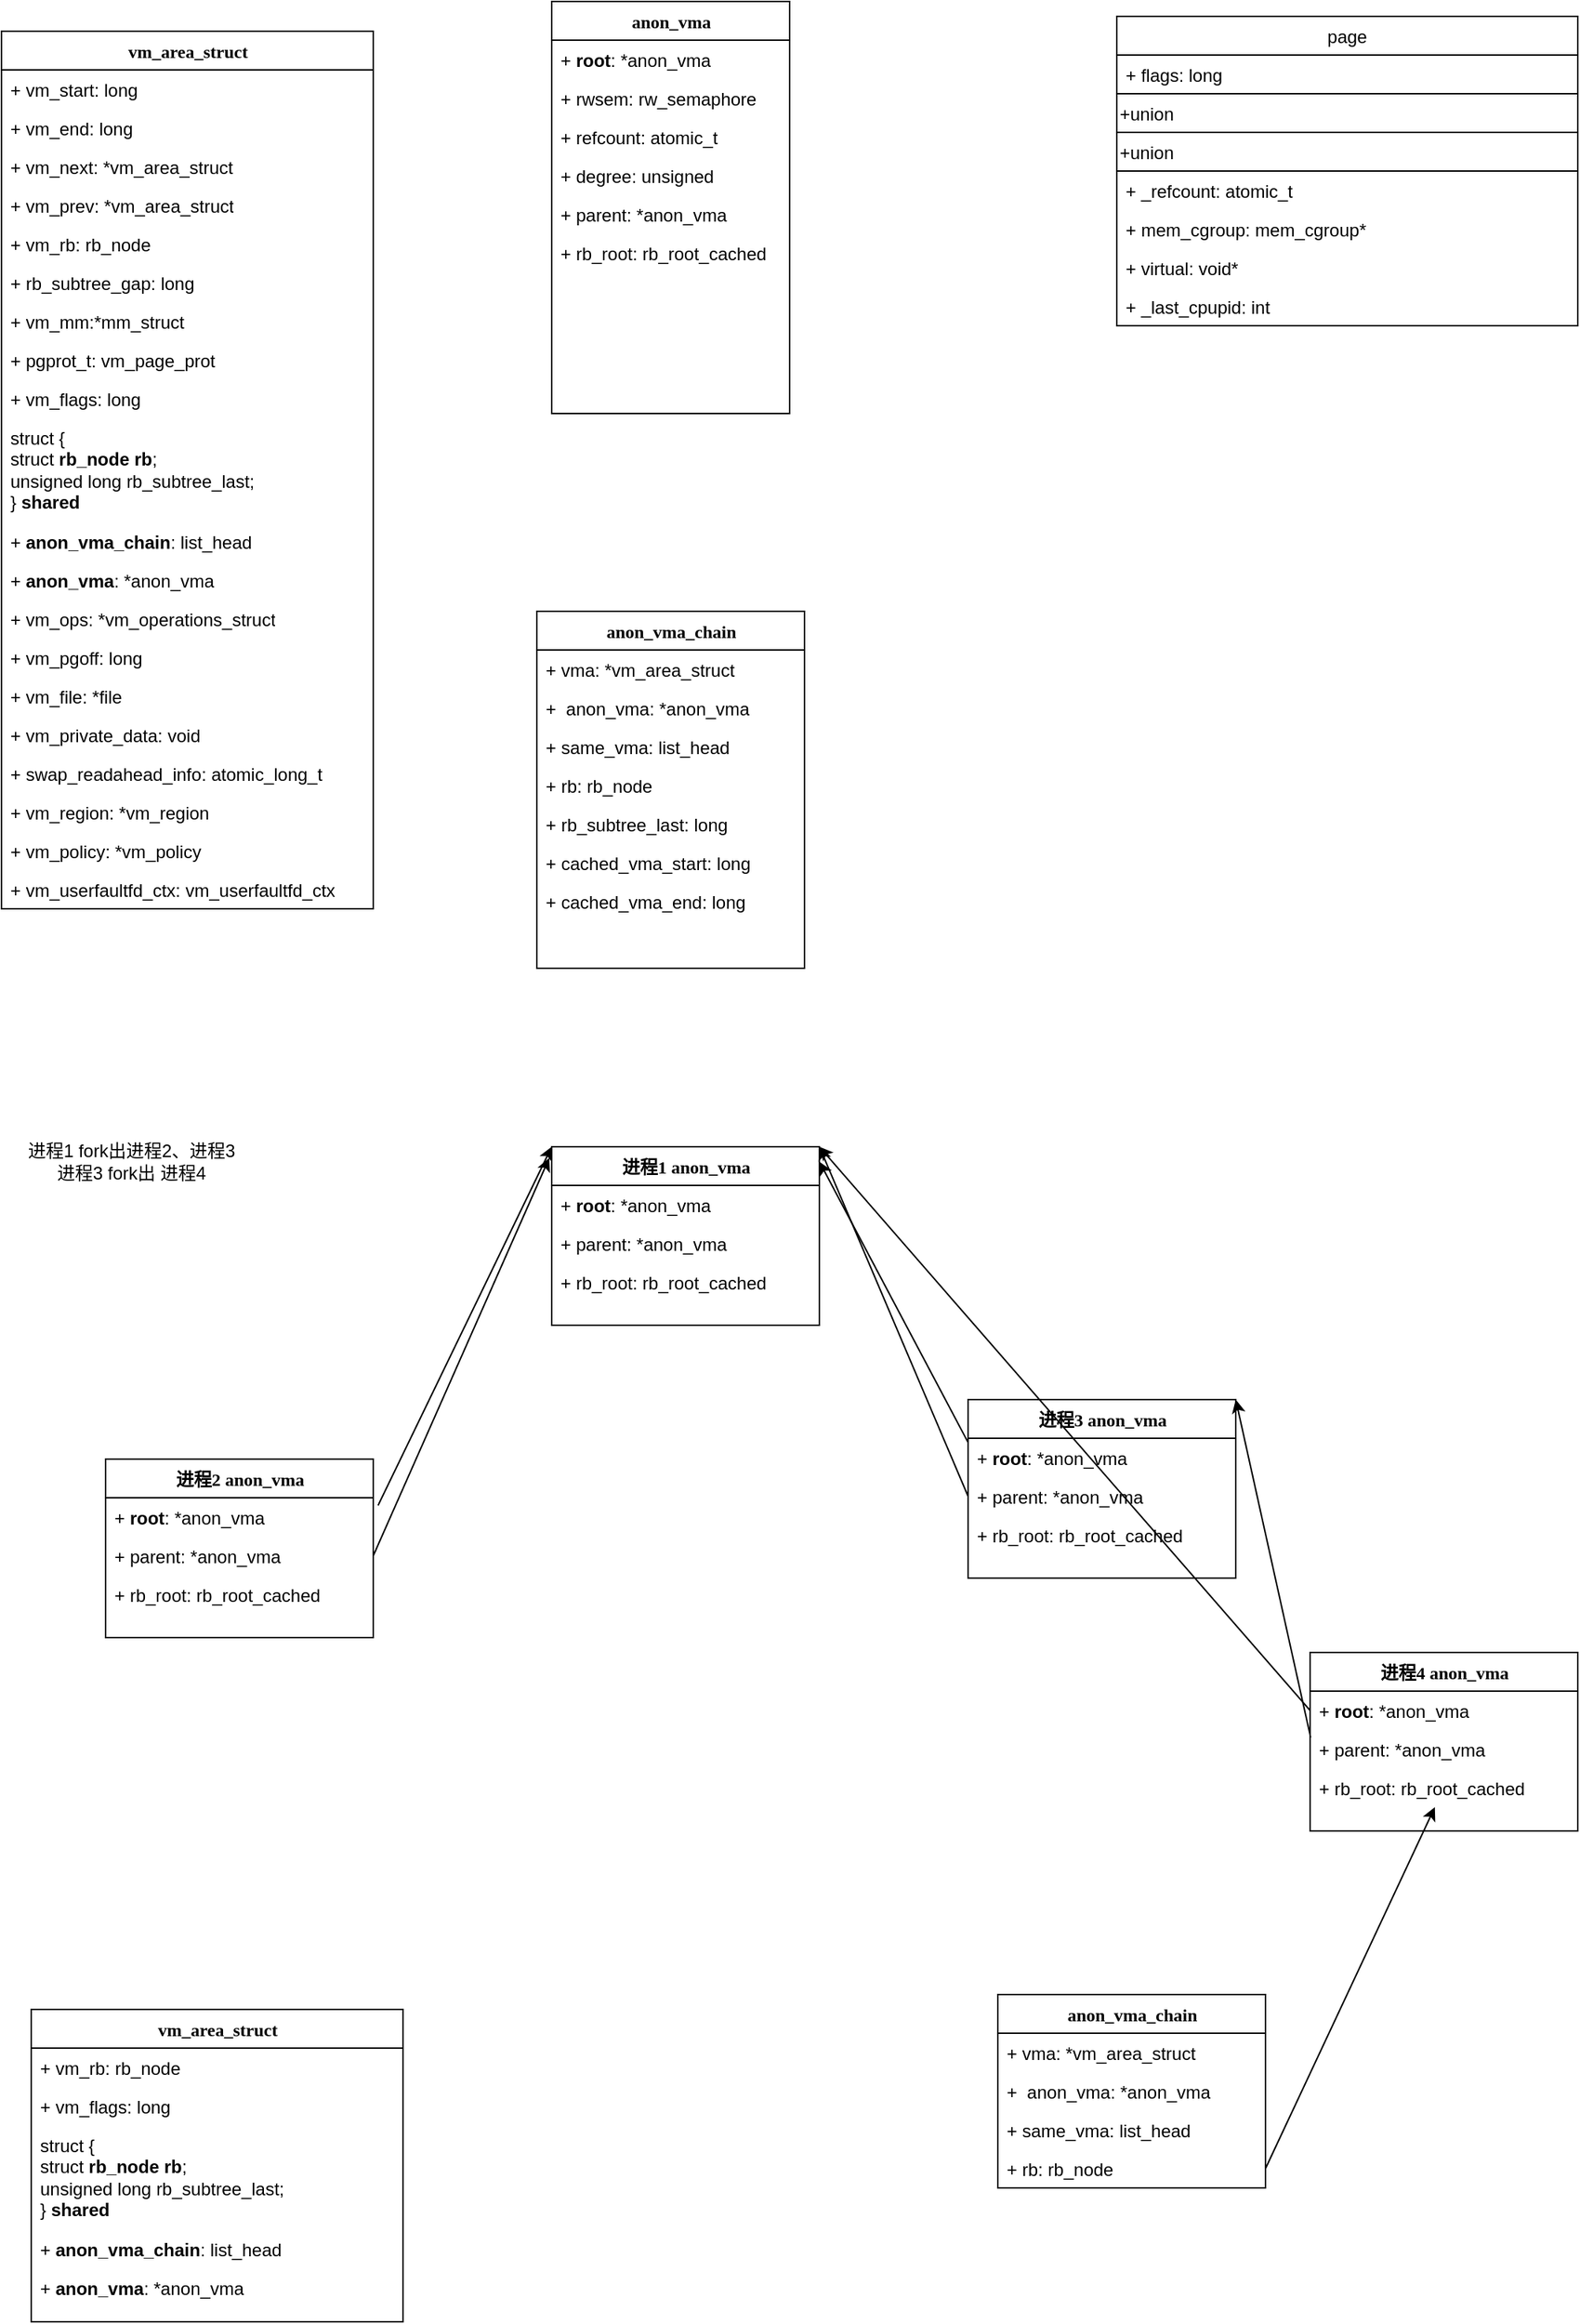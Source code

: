 <mxfile version="14.1.8" type="device"><diagram name="rmap 4.19" id="9f46799a-70d6-7492-0946-bef42562c5a5"><mxGraphModel dx="752" dy="1401" grid="1" gridSize="10" guides="1" tooltips="1" connect="1" arrows="1" fold="1" page="1" pageScale="1" pageWidth="1100" pageHeight="850" background="#ffffff" math="0" shadow="0"><root><mxCell id="0"/><mxCell id="1" parent="0"/><mxCell id="78961159f06e98e8-17" value="vm_area_struct" style="swimlane;html=1;fontStyle=1;align=center;verticalAlign=top;childLayout=stackLayout;horizontal=1;startSize=26;horizontalStack=0;resizeParent=1;resizeLast=0;collapsible=1;marginBottom=0;swimlaneFillColor=#ffffff;rounded=0;shadow=0;comic=0;labelBackgroundColor=none;strokeWidth=1;fillColor=none;fontFamily=Verdana;fontSize=12;" parent="1" vertex="1"><mxGeometry x="50" y="-240" width="250" height="590" as="geometry"/></mxCell><mxCell id="78961159f06e98e8-21" value="+ vm_start: long" style="text;html=1;strokeColor=none;fillColor=none;align=left;verticalAlign=top;spacingLeft=4;spacingRight=4;whiteSpace=wrap;overflow=hidden;rotatable=0;points=[[0,0.5],[1,0.5]];portConstraint=eastwest;" parent="78961159f06e98e8-17" vertex="1"><mxGeometry y="26" width="250" height="26" as="geometry"/></mxCell><mxCell id="78961159f06e98e8-23" value="+ vm_end: long" style="text;html=1;strokeColor=none;fillColor=none;align=left;verticalAlign=top;spacingLeft=4;spacingRight=4;whiteSpace=wrap;overflow=hidden;rotatable=0;points=[[0,0.5],[1,0.5]];portConstraint=eastwest;" parent="78961159f06e98e8-17" vertex="1"><mxGeometry y="52" width="250" height="26" as="geometry"/></mxCell><mxCell id="78961159f06e98e8-25" value="+ vm_next: *vm_area_struct" style="text;html=1;strokeColor=none;fillColor=none;align=left;verticalAlign=top;spacingLeft=4;spacingRight=4;whiteSpace=wrap;overflow=hidden;rotatable=0;points=[[0,0.5],[1,0.5]];portConstraint=eastwest;" parent="78961159f06e98e8-17" vertex="1"><mxGeometry y="78" width="250" height="26" as="geometry"/></mxCell><mxCell id="78961159f06e98e8-26" value="+ vm_prev: *vm_area_struct" style="text;html=1;strokeColor=none;fillColor=none;align=left;verticalAlign=top;spacingLeft=4;spacingRight=4;whiteSpace=wrap;overflow=hidden;rotatable=0;points=[[0,0.5],[1,0.5]];portConstraint=eastwest;" parent="78961159f06e98e8-17" vertex="1"><mxGeometry y="104" width="250" height="26" as="geometry"/></mxCell><mxCell id="78961159f06e98e8-24" value="+ vm_rb:&amp;nbsp;rb_node&amp;nbsp;" style="text;html=1;strokeColor=none;fillColor=none;align=left;verticalAlign=top;spacingLeft=4;spacingRight=4;whiteSpace=wrap;overflow=hidden;rotatable=0;points=[[0,0.5],[1,0.5]];portConstraint=eastwest;" parent="78961159f06e98e8-17" vertex="1"><mxGeometry y="130" width="250" height="26" as="geometry"/></mxCell><mxCell id="bVPRQWRxstNxXGlyQp6s-1" value="+ rb_subtree_gap: long&amp;nbsp;" style="text;html=1;strokeColor=none;fillColor=none;align=left;verticalAlign=top;spacingLeft=4;spacingRight=4;whiteSpace=wrap;overflow=hidden;rotatable=0;points=[[0,0.5],[1,0.5]];portConstraint=eastwest;" parent="78961159f06e98e8-17" vertex="1"><mxGeometry y="156" width="250" height="26" as="geometry"/></mxCell><mxCell id="bVPRQWRxstNxXGlyQp6s-2" value="+ vm_mm:*mm_struct&amp;nbsp;" style="text;html=1;strokeColor=none;fillColor=none;align=left;verticalAlign=top;spacingLeft=4;spacingRight=4;whiteSpace=wrap;overflow=hidden;rotatable=0;points=[[0,0.5],[1,0.5]];portConstraint=eastwest;" parent="78961159f06e98e8-17" vertex="1"><mxGeometry y="182" width="250" height="26" as="geometry"/></mxCell><mxCell id="bVPRQWRxstNxXGlyQp6s-3" value="+ pgprot_t:&amp;nbsp;vm_page_prot&amp;nbsp;" style="text;html=1;strokeColor=none;fillColor=none;align=left;verticalAlign=top;spacingLeft=4;spacingRight=4;whiteSpace=wrap;overflow=hidden;rotatable=0;points=[[0,0.5],[1,0.5]];portConstraint=eastwest;" parent="78961159f06e98e8-17" vertex="1"><mxGeometry y="208" width="250" height="26" as="geometry"/></mxCell><mxCell id="bVPRQWRxstNxXGlyQp6s-4" value="+ vm_flags: long" style="text;html=1;strokeColor=none;fillColor=none;align=left;verticalAlign=top;spacingLeft=4;spacingRight=4;whiteSpace=wrap;overflow=hidden;rotatable=0;points=[[0,0.5],[1,0.5]];portConstraint=eastwest;" parent="78961159f06e98e8-17" vertex="1"><mxGeometry y="234" width="250" height="26" as="geometry"/></mxCell><mxCell id="bVPRQWRxstNxXGlyQp6s-5" value="struct {&lt;div&gt;&lt;span&gt;&#9;&#9;&lt;/span&gt;struct &lt;b&gt;rb_node rb&lt;/b&gt;;&lt;/div&gt;&lt;div&gt;&lt;span&gt;&#9;&#9;&lt;/span&gt;unsigned long rb_subtree_last;&lt;/div&gt;&#9;} &lt;b&gt;shared&lt;/b&gt;&lt;b&gt;&amp;nbsp;&lt;/b&gt;" style="text;html=1;strokeColor=none;fillColor=none;align=left;verticalAlign=top;spacingLeft=4;spacingRight=4;whiteSpace=wrap;overflow=hidden;rotatable=0;points=[[0,0.5],[1,0.5]];portConstraint=eastwest;" parent="78961159f06e98e8-17" vertex="1"><mxGeometry y="260" width="250" height="70" as="geometry"/></mxCell><mxCell id="bVPRQWRxstNxXGlyQp6s-6" value="+ &lt;b&gt;anon_vma_chain&lt;/b&gt;: list_head&amp;nbsp;" style="text;html=1;strokeColor=none;fillColor=none;align=left;verticalAlign=top;spacingLeft=4;spacingRight=4;whiteSpace=wrap;overflow=hidden;rotatable=0;points=[[0,0.5],[1,0.5]];portConstraint=eastwest;" parent="78961159f06e98e8-17" vertex="1"><mxGeometry y="330" width="250" height="26" as="geometry"/></mxCell><mxCell id="bVPRQWRxstNxXGlyQp6s-7" value="+ &lt;b&gt;anon_vma&lt;/b&gt;: *anon_vma&amp;nbsp;" style="text;html=1;strokeColor=none;fillColor=none;align=left;verticalAlign=top;spacingLeft=4;spacingRight=4;whiteSpace=wrap;overflow=hidden;rotatable=0;points=[[0,0.5],[1,0.5]];portConstraint=eastwest;" parent="78961159f06e98e8-17" vertex="1"><mxGeometry y="356" width="250" height="26" as="geometry"/></mxCell><mxCell id="bVPRQWRxstNxXGlyQp6s-8" value="+ vm_ops: *vm_operations_struct" style="text;html=1;strokeColor=none;fillColor=none;align=left;verticalAlign=top;spacingLeft=4;spacingRight=4;whiteSpace=wrap;overflow=hidden;rotatable=0;points=[[0,0.5],[1,0.5]];portConstraint=eastwest;" parent="78961159f06e98e8-17" vertex="1"><mxGeometry y="382" width="250" height="26" as="geometry"/></mxCell><mxCell id="bVPRQWRxstNxXGlyQp6s-9" value="+ vm_pgoff: long&amp;nbsp;" style="text;html=1;strokeColor=none;fillColor=none;align=left;verticalAlign=top;spacingLeft=4;spacingRight=4;whiteSpace=wrap;overflow=hidden;rotatable=0;points=[[0,0.5],[1,0.5]];portConstraint=eastwest;" parent="78961159f06e98e8-17" vertex="1"><mxGeometry y="408" width="250" height="26" as="geometry"/></mxCell><mxCell id="bVPRQWRxstNxXGlyQp6s-10" value="+ vm_file: *file&amp;nbsp;" style="text;html=1;strokeColor=none;fillColor=none;align=left;verticalAlign=top;spacingLeft=4;spacingRight=4;whiteSpace=wrap;overflow=hidden;rotatable=0;points=[[0,0.5],[1,0.5]];portConstraint=eastwest;" parent="78961159f06e98e8-17" vertex="1"><mxGeometry y="434" width="250" height="26" as="geometry"/></mxCell><mxCell id="bVPRQWRxstNxXGlyQp6s-11" value="+ vm_private_data: void&amp;nbsp;" style="text;html=1;strokeColor=none;fillColor=none;align=left;verticalAlign=top;spacingLeft=4;spacingRight=4;whiteSpace=wrap;overflow=hidden;rotatable=0;points=[[0,0.5],[1,0.5]];portConstraint=eastwest;" parent="78961159f06e98e8-17" vertex="1"><mxGeometry y="460" width="250" height="26" as="geometry"/></mxCell><mxCell id="bVPRQWRxstNxXGlyQp6s-36" value="+ swap_readahead_info:&amp;nbsp;atomic_long_t" style="text;html=1;strokeColor=none;fillColor=none;align=left;verticalAlign=top;spacingLeft=4;spacingRight=4;whiteSpace=wrap;overflow=hidden;rotatable=0;points=[[0,0.5],[1,0.5]];portConstraint=eastwest;" parent="78961159f06e98e8-17" vertex="1"><mxGeometry y="486" width="250" height="26" as="geometry"/></mxCell><mxCell id="bVPRQWRxstNxXGlyQp6s-41" value="+ vm_region: *vm_region&amp;nbsp;" style="text;html=1;strokeColor=none;fillColor=none;align=left;verticalAlign=top;spacingLeft=4;spacingRight=4;whiteSpace=wrap;overflow=hidden;rotatable=0;points=[[0,0.5],[1,0.5]];portConstraint=eastwest;" parent="78961159f06e98e8-17" vertex="1"><mxGeometry y="512" width="250" height="26" as="geometry"/></mxCell><mxCell id="bVPRQWRxstNxXGlyQp6s-42" value="+ vm_policy: *vm_policy&amp;nbsp;" style="text;html=1;strokeColor=none;fillColor=none;align=left;verticalAlign=top;spacingLeft=4;spacingRight=4;whiteSpace=wrap;overflow=hidden;rotatable=0;points=[[0,0.5],[1,0.5]];portConstraint=eastwest;" parent="78961159f06e98e8-17" vertex="1"><mxGeometry y="538" width="250" height="26" as="geometry"/></mxCell><mxCell id="bVPRQWRxstNxXGlyQp6s-43" value="+ vm_userfaultfd_ctx:&amp;nbsp;vm_userfaultfd_ctx&amp;nbsp;" style="text;html=1;strokeColor=none;fillColor=none;align=left;verticalAlign=top;spacingLeft=4;spacingRight=4;whiteSpace=wrap;overflow=hidden;rotatable=0;points=[[0,0.5],[1,0.5]];portConstraint=eastwest;" parent="78961159f06e98e8-17" vertex="1"><mxGeometry y="564" width="250" height="26" as="geometry"/></mxCell><mxCell id="78961159f06e98e8-43" value="anon_vma_chain" style="swimlane;html=1;fontStyle=1;align=center;verticalAlign=top;childLayout=stackLayout;horizontal=1;startSize=26;horizontalStack=0;resizeParent=1;resizeLast=0;collapsible=1;marginBottom=0;swimlaneFillColor=#ffffff;rounded=0;shadow=0;comic=0;labelBackgroundColor=none;strokeWidth=1;fillColor=none;fontFamily=Verdana;fontSize=12" parent="1" vertex="1"><mxGeometry x="410" y="150" width="180" height="240" as="geometry"/></mxCell><mxCell id="78961159f06e98e8-44" value="+ vma: *vm_area_struct" style="text;html=1;strokeColor=none;fillColor=none;align=left;verticalAlign=top;spacingLeft=4;spacingRight=4;whiteSpace=wrap;overflow=hidden;rotatable=0;points=[[0,0.5],[1,0.5]];portConstraint=eastwest;" parent="78961159f06e98e8-43" vertex="1"><mxGeometry y="26" width="180" height="26" as="geometry"/></mxCell><mxCell id="78961159f06e98e8-45" value="+&amp;nbsp; anon_vma: *anon_vma" style="text;html=1;strokeColor=none;fillColor=none;align=left;verticalAlign=top;spacingLeft=4;spacingRight=4;whiteSpace=wrap;overflow=hidden;rotatable=0;points=[[0,0.5],[1,0.5]];portConstraint=eastwest;" parent="78961159f06e98e8-43" vertex="1"><mxGeometry y="52" width="180" height="26" as="geometry"/></mxCell><mxCell id="78961159f06e98e8-49" value="+ same_vma: list_head" style="text;html=1;strokeColor=none;fillColor=none;align=left;verticalAlign=top;spacingLeft=4;spacingRight=4;whiteSpace=wrap;overflow=hidden;rotatable=0;points=[[0,0.5],[1,0.5]];portConstraint=eastwest;" parent="78961159f06e98e8-43" vertex="1"><mxGeometry y="78" width="180" height="26" as="geometry"/></mxCell><mxCell id="78961159f06e98e8-50" value="+ rb:&amp;nbsp;rb_node" style="text;html=1;strokeColor=none;fillColor=none;align=left;verticalAlign=top;spacingLeft=4;spacingRight=4;whiteSpace=wrap;overflow=hidden;rotatable=0;points=[[0,0.5],[1,0.5]];portConstraint=eastwest;" parent="78961159f06e98e8-43" vertex="1"><mxGeometry y="104" width="180" height="26" as="geometry"/></mxCell><mxCell id="bVPRQWRxstNxXGlyQp6s-46" value="+ rb_subtree_last: long" style="text;html=1;strokeColor=none;fillColor=none;align=left;verticalAlign=top;spacingLeft=4;spacingRight=4;whiteSpace=wrap;overflow=hidden;rotatable=0;points=[[0,0.5],[1,0.5]];portConstraint=eastwest;" parent="78961159f06e98e8-43" vertex="1"><mxGeometry y="130" width="180" height="26" as="geometry"/></mxCell><mxCell id="bVPRQWRxstNxXGlyQp6s-47" value="+ cached_vma_start: long" style="text;html=1;strokeColor=none;fillColor=none;align=left;verticalAlign=top;spacingLeft=4;spacingRight=4;whiteSpace=wrap;overflow=hidden;rotatable=0;points=[[0,0.5],[1,0.5]];portConstraint=eastwest;" parent="78961159f06e98e8-43" vertex="1"><mxGeometry y="156" width="180" height="26" as="geometry"/></mxCell><mxCell id="bVPRQWRxstNxXGlyQp6s-48" value="+ cached_vma_end: long" style="text;html=1;strokeColor=none;fillColor=none;align=left;verticalAlign=top;spacingLeft=4;spacingRight=4;whiteSpace=wrap;overflow=hidden;rotatable=0;points=[[0,0.5],[1,0.5]];portConstraint=eastwest;" parent="78961159f06e98e8-43" vertex="1"><mxGeometry y="182" width="180" height="26" as="geometry"/></mxCell><mxCell id="bVPRQWRxstNxXGlyQp6s-29" value="anon_vma" style="swimlane;html=1;fontStyle=1;align=center;verticalAlign=top;childLayout=stackLayout;horizontal=1;startSize=26;horizontalStack=0;resizeParent=1;resizeLast=0;collapsible=1;marginBottom=0;swimlaneFillColor=#ffffff;rounded=0;shadow=0;comic=0;labelBackgroundColor=none;strokeWidth=1;fillColor=none;fontFamily=Verdana;fontSize=12" parent="1" vertex="1"><mxGeometry x="420" y="-260" width="160" height="277" as="geometry"/></mxCell><mxCell id="bVPRQWRxstNxXGlyQp6s-30" value="+ &lt;b&gt;root&lt;/b&gt;: *anon_vma" style="text;html=1;strokeColor=none;fillColor=none;align=left;verticalAlign=top;spacingLeft=4;spacingRight=4;whiteSpace=wrap;overflow=hidden;rotatable=0;points=[[0,0.5],[1,0.5]];portConstraint=eastwest;" parent="bVPRQWRxstNxXGlyQp6s-29" vertex="1"><mxGeometry y="26" width="160" height="26" as="geometry"/></mxCell><mxCell id="bVPRQWRxstNxXGlyQp6s-31" value="+ rwsem:&amp;nbsp;rw_semaphore" style="text;html=1;strokeColor=none;fillColor=none;align=left;verticalAlign=top;spacingLeft=4;spacingRight=4;whiteSpace=wrap;overflow=hidden;rotatable=0;points=[[0,0.5],[1,0.5]];portConstraint=eastwest;" parent="bVPRQWRxstNxXGlyQp6s-29" vertex="1"><mxGeometry y="52" width="160" height="26" as="geometry"/></mxCell><mxCell id="bVPRQWRxstNxXGlyQp6s-32" value="+ refcount:&amp;nbsp;atomic_t" style="text;html=1;strokeColor=none;fillColor=none;align=left;verticalAlign=top;spacingLeft=4;spacingRight=4;whiteSpace=wrap;overflow=hidden;rotatable=0;points=[[0,0.5],[1,0.5]];portConstraint=eastwest;" parent="bVPRQWRxstNxXGlyQp6s-29" vertex="1"><mxGeometry y="78" width="160" height="26" as="geometry"/></mxCell><mxCell id="bVPRQWRxstNxXGlyQp6s-33" value="+ degree: unsigned" style="text;html=1;strokeColor=none;fillColor=none;align=left;verticalAlign=top;spacingLeft=4;spacingRight=4;whiteSpace=wrap;overflow=hidden;rotatable=0;points=[[0,0.5],[1,0.5]];portConstraint=eastwest;" parent="bVPRQWRxstNxXGlyQp6s-29" vertex="1"><mxGeometry y="104" width="160" height="26" as="geometry"/></mxCell><mxCell id="bVPRQWRxstNxXGlyQp6s-34" value="+ parent: *anon_vma" style="text;html=1;strokeColor=none;fillColor=none;align=left;verticalAlign=top;spacingLeft=4;spacingRight=4;whiteSpace=wrap;overflow=hidden;rotatable=0;points=[[0,0.5],[1,0.5]];portConstraint=eastwest;" parent="bVPRQWRxstNxXGlyQp6s-29" vertex="1"><mxGeometry y="130" width="160" height="26" as="geometry"/></mxCell><mxCell id="bVPRQWRxstNxXGlyQp6s-35" value="+ rb_root:&amp;nbsp;rb_root_cached" style="text;html=1;strokeColor=none;fillColor=none;align=left;verticalAlign=top;spacingLeft=4;spacingRight=4;whiteSpace=wrap;overflow=hidden;rotatable=0;points=[[0,0.5],[1,0.5]];portConstraint=eastwest;" parent="bVPRQWRxstNxXGlyQp6s-29" vertex="1"><mxGeometry y="156" width="160" height="26" as="geometry"/></mxCell><mxCell id="fjvqGh3lhm0B4NWiNG-Q-1" value="进程1 anon_vma" style="swimlane;html=1;fontStyle=1;align=center;verticalAlign=top;childLayout=stackLayout;horizontal=1;startSize=26;horizontalStack=0;resizeParent=1;resizeLast=0;collapsible=1;marginBottom=0;swimlaneFillColor=#ffffff;rounded=0;shadow=0;comic=0;labelBackgroundColor=none;strokeWidth=1;fillColor=none;fontFamily=Verdana;fontSize=12" parent="1" vertex="1"><mxGeometry x="420" y="510" width="180" height="120" as="geometry"/></mxCell><mxCell id="fjvqGh3lhm0B4NWiNG-Q-2" value="+ &lt;b&gt;root&lt;/b&gt;: *anon_vma" style="text;html=1;strokeColor=none;fillColor=none;align=left;verticalAlign=top;spacingLeft=4;spacingRight=4;whiteSpace=wrap;overflow=hidden;rotatable=0;points=[[0,0.5],[1,0.5]];portConstraint=eastwest;" parent="fjvqGh3lhm0B4NWiNG-Q-1" vertex="1"><mxGeometry y="26" width="180" height="26" as="geometry"/></mxCell><mxCell id="fjvqGh3lhm0B4NWiNG-Q-6" value="+ parent: *anon_vma" style="text;html=1;strokeColor=none;fillColor=none;align=left;verticalAlign=top;spacingLeft=4;spacingRight=4;whiteSpace=wrap;overflow=hidden;rotatable=0;points=[[0,0.5],[1,0.5]];portConstraint=eastwest;" parent="fjvqGh3lhm0B4NWiNG-Q-1" vertex="1"><mxGeometry y="52" width="180" height="26" as="geometry"/></mxCell><mxCell id="fjvqGh3lhm0B4NWiNG-Q-7" value="+ rb_root:&amp;nbsp;rb_root_cached" style="text;html=1;strokeColor=none;fillColor=none;align=left;verticalAlign=top;spacingLeft=4;spacingRight=4;whiteSpace=wrap;overflow=hidden;rotatable=0;points=[[0,0.5],[1,0.5]];portConstraint=eastwest;" parent="fjvqGh3lhm0B4NWiNG-Q-1" vertex="1"><mxGeometry y="78" width="180" height="26" as="geometry"/></mxCell><mxCell id="fjvqGh3lhm0B4NWiNG-Q-8" value="anon_vma_chain" style="swimlane;html=1;fontStyle=1;align=center;verticalAlign=top;childLayout=stackLayout;horizontal=1;startSize=26;horizontalStack=0;resizeParent=1;resizeLast=0;collapsible=1;marginBottom=0;swimlaneFillColor=#ffffff;rounded=0;shadow=0;comic=0;labelBackgroundColor=none;strokeWidth=1;fillColor=none;fontFamily=Verdana;fontSize=12" parent="1" vertex="1"><mxGeometry x="720" y="1080" width="180" height="130" as="geometry"/></mxCell><mxCell id="fjvqGh3lhm0B4NWiNG-Q-9" value="+ vma: *vm_area_struct" style="text;html=1;strokeColor=none;fillColor=none;align=left;verticalAlign=top;spacingLeft=4;spacingRight=4;whiteSpace=wrap;overflow=hidden;rotatable=0;points=[[0,0.5],[1,0.5]];portConstraint=eastwest;" parent="fjvqGh3lhm0B4NWiNG-Q-8" vertex="1"><mxGeometry y="26" width="180" height="26" as="geometry"/></mxCell><mxCell id="fjvqGh3lhm0B4NWiNG-Q-10" value="+&amp;nbsp; anon_vma: *anon_vma" style="text;html=1;strokeColor=none;fillColor=none;align=left;verticalAlign=top;spacingLeft=4;spacingRight=4;whiteSpace=wrap;overflow=hidden;rotatable=0;points=[[0,0.5],[1,0.5]];portConstraint=eastwest;" parent="fjvqGh3lhm0B4NWiNG-Q-8" vertex="1"><mxGeometry y="52" width="180" height="26" as="geometry"/></mxCell><mxCell id="fjvqGh3lhm0B4NWiNG-Q-11" value="+ same_vma: list_head" style="text;html=1;strokeColor=none;fillColor=none;align=left;verticalAlign=top;spacingLeft=4;spacingRight=4;whiteSpace=wrap;overflow=hidden;rotatable=0;points=[[0,0.5],[1,0.5]];portConstraint=eastwest;" parent="fjvqGh3lhm0B4NWiNG-Q-8" vertex="1"><mxGeometry y="78" width="180" height="26" as="geometry"/></mxCell><mxCell id="fjvqGh3lhm0B4NWiNG-Q-12" value="+ rb:&amp;nbsp;rb_node" style="text;html=1;strokeColor=none;fillColor=none;align=left;verticalAlign=top;spacingLeft=4;spacingRight=4;whiteSpace=wrap;overflow=hidden;rotatable=0;points=[[0,0.5],[1,0.5]];portConstraint=eastwest;" parent="fjvqGh3lhm0B4NWiNG-Q-8" vertex="1"><mxGeometry y="104" width="180" height="26" as="geometry"/></mxCell><mxCell id="fjvqGh3lhm0B4NWiNG-Q-16" value="vm_area_struct" style="swimlane;html=1;fontStyle=1;align=center;verticalAlign=top;childLayout=stackLayout;horizontal=1;startSize=26;horizontalStack=0;resizeParent=1;resizeLast=0;collapsible=1;marginBottom=0;swimlaneFillColor=#ffffff;rounded=0;shadow=0;comic=0;labelBackgroundColor=none;strokeWidth=1;fillColor=none;fontFamily=Verdana;fontSize=12" parent="1" vertex="1"><mxGeometry x="70" y="1090" width="250" height="210" as="geometry"/></mxCell><mxCell id="fjvqGh3lhm0B4NWiNG-Q-21" value="+ vm_rb:&amp;nbsp;rb_node&amp;nbsp;" style="text;html=1;strokeColor=none;fillColor=none;align=left;verticalAlign=top;spacingLeft=4;spacingRight=4;whiteSpace=wrap;overflow=hidden;rotatable=0;points=[[0,0.5],[1,0.5]];portConstraint=eastwest;" parent="fjvqGh3lhm0B4NWiNG-Q-16" vertex="1"><mxGeometry y="26" width="250" height="26" as="geometry"/></mxCell><mxCell id="fjvqGh3lhm0B4NWiNG-Q-25" value="+ vm_flags: long" style="text;html=1;strokeColor=none;fillColor=none;align=left;verticalAlign=top;spacingLeft=4;spacingRight=4;whiteSpace=wrap;overflow=hidden;rotatable=0;points=[[0,0.5],[1,0.5]];portConstraint=eastwest;" parent="fjvqGh3lhm0B4NWiNG-Q-16" vertex="1"><mxGeometry y="52" width="250" height="26" as="geometry"/></mxCell><mxCell id="fjvqGh3lhm0B4NWiNG-Q-26" value="struct {&lt;div&gt;&lt;span&gt;&#9;&#9;&lt;/span&gt;struct &lt;b&gt;rb_node rb&lt;/b&gt;;&lt;/div&gt;&lt;div&gt;&lt;span&gt;&#9;&#9;&lt;/span&gt;unsigned long rb_subtree_last;&lt;/div&gt;&#9;} &lt;b&gt;shared&lt;/b&gt;&lt;b&gt;&amp;nbsp;&lt;/b&gt;" style="text;html=1;strokeColor=none;fillColor=none;align=left;verticalAlign=top;spacingLeft=4;spacingRight=4;whiteSpace=wrap;overflow=hidden;rotatable=0;points=[[0,0.5],[1,0.5]];portConstraint=eastwest;" parent="fjvqGh3lhm0B4NWiNG-Q-16" vertex="1"><mxGeometry y="78" width="250" height="70" as="geometry"/></mxCell><mxCell id="fjvqGh3lhm0B4NWiNG-Q-27" value="+ &lt;b&gt;anon_vma_chain&lt;/b&gt;: list_head&amp;nbsp;" style="text;html=1;strokeColor=none;fillColor=none;align=left;verticalAlign=top;spacingLeft=4;spacingRight=4;whiteSpace=wrap;overflow=hidden;rotatable=0;points=[[0,0.5],[1,0.5]];portConstraint=eastwest;" parent="fjvqGh3lhm0B4NWiNG-Q-16" vertex="1"><mxGeometry y="148" width="250" height="26" as="geometry"/></mxCell><mxCell id="fjvqGh3lhm0B4NWiNG-Q-28" value="+ &lt;b&gt;anon_vma&lt;/b&gt;: *anon_vma&amp;nbsp;" style="text;html=1;strokeColor=none;fillColor=none;align=left;verticalAlign=top;spacingLeft=4;spacingRight=4;whiteSpace=wrap;overflow=hidden;rotatable=0;points=[[0,0.5],[1,0.5]];portConstraint=eastwest;" parent="fjvqGh3lhm0B4NWiNG-Q-16" vertex="1"><mxGeometry y="174" width="250" height="26" as="geometry"/></mxCell><mxCell id="fjvqGh3lhm0B4NWiNG-Q-37" value="进程2 anon_vma" style="swimlane;html=1;fontStyle=1;align=center;verticalAlign=top;childLayout=stackLayout;horizontal=1;startSize=26;horizontalStack=0;resizeParent=1;resizeLast=0;collapsible=1;marginBottom=0;swimlaneFillColor=#ffffff;rounded=0;shadow=0;comic=0;labelBackgroundColor=none;strokeWidth=1;fillColor=none;fontFamily=Verdana;fontSize=12" parent="1" vertex="1"><mxGeometry x="120" y="720" width="180" height="120" as="geometry"/></mxCell><mxCell id="fjvqGh3lhm0B4NWiNG-Q-38" value="+ &lt;b&gt;root&lt;/b&gt;: *anon_vma" style="text;html=1;strokeColor=none;fillColor=none;align=left;verticalAlign=top;spacingLeft=4;spacingRight=4;whiteSpace=wrap;overflow=hidden;rotatable=0;points=[[0,0.5],[1,0.5]];portConstraint=eastwest;" parent="fjvqGh3lhm0B4NWiNG-Q-37" vertex="1"><mxGeometry y="26" width="180" height="26" as="geometry"/></mxCell><mxCell id="fjvqGh3lhm0B4NWiNG-Q-39" value="+ parent: *anon_vma" style="text;html=1;strokeColor=none;fillColor=none;align=left;verticalAlign=top;spacingLeft=4;spacingRight=4;whiteSpace=wrap;overflow=hidden;rotatable=0;points=[[0,0.5],[1,0.5]];portConstraint=eastwest;" parent="fjvqGh3lhm0B4NWiNG-Q-37" vertex="1"><mxGeometry y="52" width="180" height="26" as="geometry"/></mxCell><mxCell id="fjvqGh3lhm0B4NWiNG-Q-40" value="+ rb_root:&amp;nbsp;rb_root_cached" style="text;html=1;strokeColor=none;fillColor=none;align=left;verticalAlign=top;spacingLeft=4;spacingRight=4;whiteSpace=wrap;overflow=hidden;rotatable=0;points=[[0,0.5],[1,0.5]];portConstraint=eastwest;" parent="fjvqGh3lhm0B4NWiNG-Q-37" vertex="1"><mxGeometry y="78" width="180" height="26" as="geometry"/></mxCell><mxCell id="fjvqGh3lhm0B4NWiNG-Q-41" value="进程3 anon_vma" style="swimlane;html=1;fontStyle=1;align=center;verticalAlign=top;childLayout=stackLayout;horizontal=1;startSize=26;horizontalStack=0;resizeParent=1;resizeLast=0;collapsible=1;marginBottom=0;swimlaneFillColor=#ffffff;rounded=0;shadow=0;comic=0;labelBackgroundColor=none;strokeWidth=1;fillColor=none;fontFamily=Verdana;fontSize=12" parent="1" vertex="1"><mxGeometry x="700" y="680" width="180" height="120" as="geometry"/></mxCell><mxCell id="fjvqGh3lhm0B4NWiNG-Q-42" value="+ &lt;b&gt;root&lt;/b&gt;: *anon_vma" style="text;html=1;strokeColor=none;fillColor=none;align=left;verticalAlign=top;spacingLeft=4;spacingRight=4;whiteSpace=wrap;overflow=hidden;rotatable=0;points=[[0,0.5],[1,0.5]];portConstraint=eastwest;" parent="fjvqGh3lhm0B4NWiNG-Q-41" vertex="1"><mxGeometry y="26" width="180" height="26" as="geometry"/></mxCell><mxCell id="fjvqGh3lhm0B4NWiNG-Q-43" value="+ parent: *anon_vma" style="text;html=1;strokeColor=none;fillColor=none;align=left;verticalAlign=top;spacingLeft=4;spacingRight=4;whiteSpace=wrap;overflow=hidden;rotatable=0;points=[[0,0.5],[1,0.5]];portConstraint=eastwest;" parent="fjvqGh3lhm0B4NWiNG-Q-41" vertex="1"><mxGeometry y="52" width="180" height="26" as="geometry"/></mxCell><mxCell id="fjvqGh3lhm0B4NWiNG-Q-44" value="+ rb_root:&amp;nbsp;rb_root_cached" style="text;html=1;strokeColor=none;fillColor=none;align=left;verticalAlign=top;spacingLeft=4;spacingRight=4;whiteSpace=wrap;overflow=hidden;rotatable=0;points=[[0,0.5],[1,0.5]];portConstraint=eastwest;" parent="fjvqGh3lhm0B4NWiNG-Q-41" vertex="1"><mxGeometry y="78" width="180" height="26" as="geometry"/></mxCell><mxCell id="fjvqGh3lhm0B4NWiNG-Q-45" value="" style="endArrow=classic;html=1;entryX=-0.009;entryY=0.063;entryDx=0;entryDy=0;entryPerimeter=0;exitX=1;exitY=0.5;exitDx=0;exitDy=0;" parent="1" source="fjvqGh3lhm0B4NWiNG-Q-39" target="fjvqGh3lhm0B4NWiNG-Q-1" edge="1"><mxGeometry width="50" height="50" relative="1" as="geometry"><mxPoint x="350" y="780" as="sourcePoint"/><mxPoint x="400" y="730" as="targetPoint"/></mxGeometry></mxCell><mxCell id="fjvqGh3lhm0B4NWiNG-Q-46" value="" style="endArrow=classic;html=1;entryX=1;entryY=0;entryDx=0;entryDy=0;exitX=0;exitY=0.5;exitDx=0;exitDy=0;" parent="1" source="fjvqGh3lhm0B4NWiNG-Q-43" target="fjvqGh3lhm0B4NWiNG-Q-1" edge="1"><mxGeometry width="50" height="50" relative="1" as="geometry"><mxPoint x="399.289" y="819" as="sourcePoint"/><mxPoint x="399.289" y="769" as="targetPoint"/></mxGeometry></mxCell><mxCell id="fjvqGh3lhm0B4NWiNG-Q-47" value="进程4 anon_vma" style="swimlane;html=1;fontStyle=1;align=center;verticalAlign=top;childLayout=stackLayout;horizontal=1;startSize=26;horizontalStack=0;resizeParent=1;resizeLast=0;collapsible=1;marginBottom=0;swimlaneFillColor=#ffffff;rounded=0;shadow=0;comic=0;labelBackgroundColor=none;strokeWidth=1;fillColor=none;fontFamily=Verdana;fontSize=12" parent="1" vertex="1"><mxGeometry x="930" y="850" width="180" height="120" as="geometry"/></mxCell><mxCell id="fjvqGh3lhm0B4NWiNG-Q-48" value="+ &lt;b&gt;root&lt;/b&gt;: *anon_vma" style="text;html=1;strokeColor=none;fillColor=none;align=left;verticalAlign=top;spacingLeft=4;spacingRight=4;whiteSpace=wrap;overflow=hidden;rotatable=0;points=[[0,0.5],[1,0.5]];portConstraint=eastwest;" parent="fjvqGh3lhm0B4NWiNG-Q-47" vertex="1"><mxGeometry y="26" width="180" height="26" as="geometry"/></mxCell><mxCell id="fjvqGh3lhm0B4NWiNG-Q-49" value="+ parent: *anon_vma" style="text;html=1;strokeColor=none;fillColor=none;align=left;verticalAlign=top;spacingLeft=4;spacingRight=4;whiteSpace=wrap;overflow=hidden;rotatable=0;points=[[0,0.5],[1,0.5]];portConstraint=eastwest;" parent="fjvqGh3lhm0B4NWiNG-Q-47" vertex="1"><mxGeometry y="52" width="180" height="26" as="geometry"/></mxCell><mxCell id="fjvqGh3lhm0B4NWiNG-Q-50" value="+ rb_root:&amp;nbsp;rb_root_cached" style="text;html=1;strokeColor=none;fillColor=none;align=left;verticalAlign=top;spacingLeft=4;spacingRight=4;whiteSpace=wrap;overflow=hidden;rotatable=0;points=[[0,0.5],[1,0.5]];portConstraint=eastwest;" parent="fjvqGh3lhm0B4NWiNG-Q-47" vertex="1"><mxGeometry y="78" width="180" height="26" as="geometry"/></mxCell><mxCell id="fjvqGh3lhm0B4NWiNG-Q-51" value="" style="endArrow=classic;html=1;exitX=0.002;exitY=0.2;exitDx=0;exitDy=0;exitPerimeter=0;" parent="1" source="fjvqGh3lhm0B4NWiNG-Q-49" edge="1"><mxGeometry width="50" height="50" relative="1" as="geometry"><mxPoint x="640" y="870" as="sourcePoint"/><mxPoint x="880" y="680" as="targetPoint"/></mxGeometry></mxCell><mxCell id="fjvqGh3lhm0B4NWiNG-Q-52" value="进程1 fork出进程2、进程3&lt;br&gt;进程3 fork出 进程4" style="text;html=1;strokeColor=none;fillColor=none;align=center;verticalAlign=middle;whiteSpace=wrap;rounded=0;" parent="1" vertex="1"><mxGeometry x="60" y="490" width="155" height="60" as="geometry"/></mxCell><mxCell id="fjvqGh3lhm0B4NWiNG-Q-53" value="" style="endArrow=classic;html=1;exitX=1.018;exitY=0.2;exitDx=0;exitDy=0;exitPerimeter=0;entryX=0;entryY=0;entryDx=0;entryDy=0;" parent="1" source="fjvqGh3lhm0B4NWiNG-Q-38" target="fjvqGh3lhm0B4NWiNG-Q-1" edge="1"><mxGeometry width="50" height="50" relative="1" as="geometry"><mxPoint x="300" y="790" as="sourcePoint"/><mxPoint x="350" y="740" as="targetPoint"/></mxGeometry></mxCell><mxCell id="fjvqGh3lhm0B4NWiNG-Q-54" value="" style="endArrow=classic;html=1;exitX=0;exitY=0.108;exitDx=0;exitDy=0;exitPerimeter=0;" parent="1" source="fjvqGh3lhm0B4NWiNG-Q-42" edge="1"><mxGeometry width="50" height="50" relative="1" as="geometry"><mxPoint x="600" y="560" as="sourcePoint"/><mxPoint x="600" y="520" as="targetPoint"/></mxGeometry></mxCell><mxCell id="fjvqGh3lhm0B4NWiNG-Q-55" value="" style="endArrow=classic;html=1;entryX=1;entryY=0;entryDx=0;entryDy=0;exitX=0;exitY=0.5;exitDx=0;exitDy=0;" parent="1" source="fjvqGh3lhm0B4NWiNG-Q-48" target="fjvqGh3lhm0B4NWiNG-Q-1" edge="1"><mxGeometry width="50" height="50" relative="1" as="geometry"><mxPoint x="910" y="940" as="sourcePoint"/><mxPoint x="960" y="890" as="targetPoint"/></mxGeometry></mxCell><mxCell id="fjvqGh3lhm0B4NWiNG-Q-57" value="" style="endArrow=classic;html=1;exitX=1;exitY=0.5;exitDx=0;exitDy=0;" parent="1" source="fjvqGh3lhm0B4NWiNG-Q-12" target="fjvqGh3lhm0B4NWiNG-Q-50" edge="1"><mxGeometry width="50" height="50" relative="1" as="geometry"><mxPoint x="940" y="1237" as="sourcePoint"/><mxPoint x="1010.711" y="1187" as="targetPoint"/></mxGeometry></mxCell><mxCell id="PeL-DVFieshc18DDOKWI-8" value="page" style="swimlane;fontStyle=0;childLayout=stackLayout;horizontal=1;startSize=26;fillColor=none;horizontalStack=0;resizeParent=1;resizeParentMax=0;resizeLast=0;collapsible=1;marginBottom=0;" parent="1" vertex="1"><mxGeometry x="800" y="-250" width="310" height="208" as="geometry"><mxRectangle x="800" y="-250" width="60" height="26" as="alternateBounds"/></mxGeometry></mxCell><mxCell id="PeL-DVFieshc18DDOKWI-9" value="+ flags: long" style="text;strokeColor=none;fillColor=none;align=left;verticalAlign=top;spacingLeft=4;spacingRight=4;overflow=hidden;rotatable=0;points=[[0,0.5],[1,0.5]];portConstraint=eastwest;" parent="PeL-DVFieshc18DDOKWI-8" vertex="1"><mxGeometry y="26" width="310" height="26" as="geometry"/></mxCell><mxCell id="PeL-DVFieshc18DDOKWI-24" value="+union" style="swimlane;fontStyle=0;childLayout=stackLayout;horizontal=1;startSize=26;fillColor=none;horizontalStack=0;resizeParent=1;resizeParentMax=0;resizeLast=0;collapsible=1;marginBottom=0;align=left" parent="PeL-DVFieshc18DDOKWI-8" vertex="1" collapsed="1"><mxGeometry y="52" width="310" height="26" as="geometry"><mxRectangle y="52" width="310" height="182" as="alternateBounds"/></mxGeometry></mxCell><mxCell id="Qv93x_dWt0joWRttICM0-32" value="   rcu_head: rcu_head" style="text;strokeColor=none;fillColor=none;align=left;verticalAlign=top;spacingLeft=4;spacingRight=4;overflow=hidden;rotatable=0;points=[[0,0.5],[1,0.5]];portConstraint=eastwest;" parent="PeL-DVFieshc18DDOKWI-24" vertex="1"><mxGeometry y="26" width="310" height="26" as="geometry"/></mxCell><mxCell id="Qv93x_dWt0joWRttICM0-22" value="    +struct {     &#9;/* ZONE_DEVICE pages */" style="swimlane;fontStyle=0;childLayout=stackLayout;horizontal=1;startSize=26;fillColor=none;horizontalStack=0;resizeParent=1;resizeParentMax=0;resizeLast=0;collapsible=1;marginBottom=0;align=left" parent="PeL-DVFieshc18DDOKWI-24" vertex="1" collapsed="1"><mxGeometry y="52" width="310" height="26" as="geometry"><mxRectangle y="26" width="310" height="130" as="alternateBounds"/></mxGeometry></mxCell><mxCell id="Qv93x_dWt0joWRttICM0-23" value="        dev_pagemap: pgmap*" style="text;strokeColor=none;fillColor=none;align=left;verticalAlign=top;spacingLeft=4;spacingRight=4;overflow=hidden;rotatable=0;points=[[0,0.5],[1,0.5]];portConstraint=eastwest;" parent="Qv93x_dWt0joWRttICM0-22" vertex="1"><mxGeometry y="26" width="310" height="26" as="geometry"/></mxCell><mxCell id="Qv93x_dWt0joWRttICM0-24" value="        hmm_data: long" style="text;strokeColor=none;fillColor=none;align=left;verticalAlign=top;spacingLeft=4;spacingRight=4;overflow=hidden;rotatable=0;points=[[0,0.5],[1,0.5]];portConstraint=eastwest;" parent="Qv93x_dWt0joWRttICM0-22" vertex="1"><mxGeometry y="52" width="310" height="26" as="geometry"/></mxCell><mxCell id="Qv93x_dWt0joWRttICM0-26" value="        _zd_pad_1: long" style="text;strokeColor=none;fillColor=none;align=left;verticalAlign=top;spacingLeft=4;spacingRight=4;overflow=hidden;rotatable=0;points=[[0,0.5],[1,0.5]];portConstraint=eastwest;" parent="Qv93x_dWt0joWRttICM0-22" vertex="1"><mxGeometry y="78" width="310" height="26" as="geometry"/></mxCell><mxCell id="Qv93x_dWt0joWRttICM0-25" value="      }" style="text;strokeColor=none;fillColor=none;align=left;verticalAlign=top;spacingLeft=4;spacingRight=4;overflow=hidden;rotatable=0;points=[[0,0.5],[1,0.5]];portConstraint=eastwest;" parent="Qv93x_dWt0joWRttICM0-22" vertex="1"><mxGeometry y="104" width="310" height="26" as="geometry"/></mxCell><mxCell id="PeL-DVFieshc18DDOKWI-28" value="    +struct {      /* Page cache and anonymous pages */" style="swimlane;fontStyle=0;childLayout=stackLayout;horizontal=1;startSize=26;fillColor=none;horizontalStack=0;resizeParent=1;resizeParentMax=0;resizeLast=0;collapsible=1;marginBottom=0;align=left" parent="PeL-DVFieshc18DDOKWI-24" vertex="1" collapsed="1"><mxGeometry y="78" width="310" height="26" as="geometry"><mxRectangle y="52" width="310" height="156" as="alternateBounds"/></mxGeometry></mxCell><mxCell id="PeL-DVFieshc18DDOKWI-29" value="        lru : list_head" style="text;strokeColor=none;fillColor=none;align=left;verticalAlign=top;spacingLeft=4;spacingRight=4;overflow=hidden;rotatable=0;points=[[0,0.5],[1,0.5]];portConstraint=eastwest;" parent="PeL-DVFieshc18DDOKWI-28" vertex="1"><mxGeometry y="26" width="310" height="26" as="geometry"/></mxCell><mxCell id="PeL-DVFieshc18DDOKWI-32" value="        mapping :address_space* " style="text;strokeColor=none;fillColor=none;align=left;verticalAlign=top;spacingLeft=4;spacingRight=4;overflow=hidden;rotatable=0;points=[[0,0.5],[1,0.5]];portConstraint=eastwest;" parent="PeL-DVFieshc18DDOKWI-28" vertex="1"><mxGeometry y="52" width="310" height="26" as="geometry"/></mxCell><mxCell id="PeL-DVFieshc18DDOKWI-33" value="        index : pgoff_t" style="text;strokeColor=none;fillColor=none;align=left;verticalAlign=top;spacingLeft=4;spacingRight=4;overflow=hidden;rotatable=0;points=[[0,0.5],[1,0.5]];portConstraint=eastwest;" parent="PeL-DVFieshc18DDOKWI-28" vertex="1"><mxGeometry y="78" width="310" height="26" as="geometry"/></mxCell><mxCell id="PeL-DVFieshc18DDOKWI-34" value="        private: long" style="text;strokeColor=none;fillColor=none;align=left;verticalAlign=top;spacingLeft=4;spacingRight=4;overflow=hidden;rotatable=0;points=[[0,0.5],[1,0.5]];portConstraint=eastwest;" parent="PeL-DVFieshc18DDOKWI-28" vertex="1"><mxGeometry y="104" width="310" height="26" as="geometry"/></mxCell><mxCell id="Qv93x_dWt0joWRttICM0-27" value="   }    " style="text;strokeColor=none;fillColor=none;align=left;verticalAlign=top;spacingLeft=4;spacingRight=4;overflow=hidden;rotatable=0;points=[[0,0.5],[1,0.5]];portConstraint=eastwest;" parent="PeL-DVFieshc18DDOKWI-28" vertex="1"><mxGeometry y="130" width="310" height="26" as="geometry"/></mxCell><mxCell id="PeL-DVFieshc18DDOKWI-35" value="    +struct {      /* slab, slob and slub */" style="swimlane;fontStyle=0;childLayout=stackLayout;horizontal=1;startSize=26;fillColor=none;horizontalStack=0;resizeParent=1;resizeParentMax=0;resizeLast=0;collapsible=1;marginBottom=0;align=left" parent="PeL-DVFieshc18DDOKWI-24" vertex="1" collapsed="1"><mxGeometry y="104" width="310" height="26" as="geometry"><mxRectangle y="78" width="310" height="156" as="alternateBounds"/></mxGeometry></mxCell><mxCell id="PeL-DVFieshc18DDOKWI-56" value="         uinon {" style="swimlane;fontStyle=0;childLayout=stackLayout;horizontal=1;startSize=26;fillColor=none;horizontalStack=0;resizeParent=1;resizeParentMax=0;resizeLast=0;collapsible=1;marginBottom=0;align=left" parent="PeL-DVFieshc18DDOKWI-35" vertex="1" collapsed="1"><mxGeometry y="26" width="310" height="26" as="geometry"><mxRectangle y="26" width="310" height="104" as="alternateBounds"/></mxGeometry></mxCell><mxCell id="PeL-DVFieshc18DDOKWI-57" value="            s_mem: void*" style="text;strokeColor=none;fillColor=none;align=left;verticalAlign=top;spacingLeft=4;spacingRight=4;overflow=hidden;rotatable=0;points=[[0,0.5],[1,0.5]];portConstraint=eastwest;" parent="PeL-DVFieshc18DDOKWI-56" vertex="1"><mxGeometry y="26" width="310" height="26" as="geometry"/></mxCell><mxCell id="PeL-DVFieshc18DDOKWI-59" value="             struct   {" style="swimlane;fontStyle=1;align=center;verticalAlign=top;childLayout=stackLayout;horizontal=1;startSize=26;horizontalStack=0;resizeParent=1;resizeParentMax=0;resizeLast=0;collapsible=1;marginBottom=0;align=left" parent="PeL-DVFieshc18DDOKWI-56" vertex="1" collapsed="1"><mxGeometry y="52" width="310" height="26" as="geometry"><mxRectangle y="52" width="310" height="112" as="alternateBounds"/></mxGeometry></mxCell><mxCell id="PeL-DVFieshc18DDOKWI-60" value="                inuse: unsigned:16" style="text;strokeColor=none;fillColor=none;align=left;verticalAlign=top;spacingLeft=4;spacingRight=4;overflow=hidden;rotatable=0;points=[[0,0.5],[1,0.5]];portConstraint=eastwest;" parent="PeL-DVFieshc18DDOKWI-59" vertex="1"><mxGeometry y="26" width="310" height="26" as="geometry"/></mxCell><mxCell id="PeL-DVFieshc18DDOKWI-61" value="" style="line;strokeWidth=1;fillColor=none;align=left;verticalAlign=middle;spacingTop=-1;spacingLeft=3;spacingRight=3;rotatable=0;labelPosition=right;points=[];portConstraint=eastwest;" parent="PeL-DVFieshc18DDOKWI-59" vertex="1"><mxGeometry y="52" width="310" height="8" as="geometry"/></mxCell><mxCell id="PeL-DVFieshc18DDOKWI-63" value="                objects: unsigned:15" style="text;strokeColor=none;fillColor=none;align=left;verticalAlign=top;spacingLeft=4;spacingRight=4;overflow=hidden;rotatable=0;points=[[0,0.5],[1,0.5]];portConstraint=eastwest;" parent="PeL-DVFieshc18DDOKWI-59" vertex="1"><mxGeometry y="60" width="310" height="26" as="geometry"/></mxCell><mxCell id="PeL-DVFieshc18DDOKWI-64" value="                frozen: unsigned:1    }" style="text;strokeColor=none;fillColor=none;align=left;verticalAlign=top;spacingLeft=4;spacingRight=4;overflow=hidden;rotatable=0;points=[[0,0.5],[1,0.5]];portConstraint=eastwest;" parent="PeL-DVFieshc18DDOKWI-59" vertex="1"><mxGeometry y="86" width="310" height="26" as="geometry"/></mxCell><mxCell id="PeL-DVFieshc18DDOKWI-58" value="            counters: long  }" style="text;strokeColor=none;fillColor=none;align=left;verticalAlign=top;spacingLeft=4;spacingRight=4;overflow=hidden;rotatable=0;points=[[0,0.5],[1,0.5]];portConstraint=eastwest;" parent="PeL-DVFieshc18DDOKWI-56" vertex="1"><mxGeometry y="78" width="310" height="26" as="geometry"/></mxCell><mxCell id="Qv93x_dWt0joWRttICM0-21" value="        freelist: void*" style="text;strokeColor=none;fillColor=none;align=left;verticalAlign=top;spacingLeft=4;spacingRight=4;overflow=hidden;rotatable=0;points=[[0,0.5],[1,0.5]];portConstraint=eastwest;" parent="PeL-DVFieshc18DDOKWI-35" vertex="1"><mxGeometry y="52" width="310" height="26" as="geometry"/></mxCell><mxCell id="Qv93x_dWt0joWRttICM0-20" value="        slab_cache: kmem_cache*" style="text;strokeColor=none;fillColor=none;align=left;verticalAlign=top;spacingLeft=4;spacingRight=4;overflow=hidden;rotatable=0;points=[[0,0.5],[1,0.5]];portConstraint=eastwest;" parent="PeL-DVFieshc18DDOKWI-35" vertex="1"><mxGeometry y="78" width="310" height="26" as="geometry"/></mxCell><mxCell id="PeL-DVFieshc18DDOKWI-51" value="         uinon {" style="swimlane;fontStyle=0;childLayout=stackLayout;horizontal=1;startSize=26;fillColor=none;horizontalStack=0;resizeParent=1;resizeParentMax=0;resizeLast=0;collapsible=1;marginBottom=0;align=left" parent="PeL-DVFieshc18DDOKWI-35" vertex="1" collapsed="1"><mxGeometry y="104" width="310" height="26" as="geometry"><mxRectangle y="104" width="310" height="104" as="alternateBounds"/></mxGeometry></mxCell><mxCell id="PeL-DVFieshc18DDOKWI-52" value="            slab_list: list_head" style="text;strokeColor=none;fillColor=none;align=left;verticalAlign=top;spacingLeft=4;spacingRight=4;overflow=hidden;rotatable=0;points=[[0,0.5],[1,0.5]];portConstraint=eastwest;" parent="PeL-DVFieshc18DDOKWI-51" vertex="1"><mxGeometry y="26" width="310" height="26" as="geometry"/></mxCell><mxCell id="Qv93x_dWt0joWRttICM0-13" value="             struct    {" style="swimlane;fontStyle=0;childLayout=stackLayout;horizontal=1;startSize=26;fillColor=none;horizontalStack=0;resizeParent=1;resizeParentMax=0;resizeLast=0;collapsible=1;marginBottom=0;align=left" parent="PeL-DVFieshc18DDOKWI-51" vertex="1" collapsed="1"><mxGeometry y="52" width="310" height="26" as="geometry"><mxRectangle y="52" width="310" height="130" as="alternateBounds"/></mxGeometry></mxCell><mxCell id="Qv93x_dWt0joWRttICM0-14" value="               next: page" style="text;strokeColor=none;fillColor=none;align=left;verticalAlign=top;spacingLeft=4;spacingRight=4;overflow=hidden;rotatable=0;points=[[0,0.5],[1,0.5]];portConstraint=eastwest;" parent="Qv93x_dWt0joWRttICM0-13" vertex="1"><mxGeometry y="26" width="310" height="26" as="geometry"/></mxCell><mxCell id="Qv93x_dWt0joWRttICM0-15" value="               pages: int" style="text;strokeColor=none;fillColor=none;align=left;verticalAlign=top;spacingLeft=4;spacingRight=4;overflow=hidden;rotatable=0;points=[[0,0.5],[1,0.5]];portConstraint=eastwest;" parent="Qv93x_dWt0joWRttICM0-13" vertex="1"><mxGeometry y="52" width="310" height="26" as="geometry"/></mxCell><mxCell id="Qv93x_dWt0joWRttICM0-16" value="               pobjects: int" style="text;strokeColor=none;fillColor=none;align=left;verticalAlign=top;spacingLeft=4;spacingRight=4;overflow=hidden;rotatable=0;points=[[0,0.5],[1,0.5]];portConstraint=eastwest;" parent="Qv93x_dWt0joWRttICM0-13" vertex="1"><mxGeometry y="78" width="310" height="26" as="geometry"/></mxCell><mxCell id="Qv93x_dWt0joWRttICM0-19" value="             }" style="text;strokeColor=none;fillColor=none;align=left;verticalAlign=top;spacingLeft=4;spacingRight=4;overflow=hidden;rotatable=0;points=[[0,0.5],[1,0.5]];portConstraint=eastwest;" parent="Qv93x_dWt0joWRttICM0-13" vertex="1"><mxGeometry y="104" width="310" height="26" as="geometry"/></mxCell><mxCell id="Qv93x_dWt0joWRttICM0-12" value="        }" style="text;strokeColor=none;fillColor=none;align=left;verticalAlign=top;spacingLeft=4;spacingRight=4;overflow=hidden;rotatable=0;points=[[0,0.5],[1,0.5]];portConstraint=eastwest;" parent="PeL-DVFieshc18DDOKWI-51" vertex="1"><mxGeometry y="78" width="310" height="26" as="geometry"/></mxCell><mxCell id="Qv93x_dWt0joWRttICM0-28" value="   } " style="text;strokeColor=none;fillColor=none;align=left;verticalAlign=top;spacingLeft=4;spacingRight=4;overflow=hidden;rotatable=0;points=[[0,0.5],[1,0.5]];portConstraint=eastwest;" parent="PeL-DVFieshc18DDOKWI-35" vertex="1"><mxGeometry y="130" width="310" height="26" as="geometry"/></mxCell><mxCell id="M13g4Ji4FWAUddJ5lHjy-1" value="    +struct  {       /* Tail pages of compound page */" style="swimlane;fontStyle=0;childLayout=stackLayout;horizontal=1;startSize=26;fillColor=none;horizontalStack=0;resizeParent=1;resizeParentMax=0;resizeLast=0;collapsible=1;marginBottom=0;align=left;" parent="PeL-DVFieshc18DDOKWI-24" vertex="1" collapsed="1"><mxGeometry y="130" width="310" height="26" as="geometry"><mxRectangle y="104" width="310" height="156" as="alternateBounds"/></mxGeometry></mxCell><mxCell id="M13g4Ji4FWAUddJ5lHjy-2" value="      compound_head: long" style="text;strokeColor=none;fillColor=none;align=left;verticalAlign=top;spacingLeft=4;spacingRight=4;overflow=hidden;rotatable=0;points=[[0,0.5],[1,0.5]];portConstraint=eastwest;" parent="M13g4Ji4FWAUddJ5lHjy-1" vertex="1"><mxGeometry y="26" width="310" height="26" as="geometry"/></mxCell><mxCell id="M13g4Ji4FWAUddJ5lHjy-3" value="      compound_dtor: char" style="text;strokeColor=none;fillColor=none;align=left;verticalAlign=top;spacingLeft=4;spacingRight=4;overflow=hidden;rotatable=0;points=[[0,0.5],[1,0.5]];portConstraint=eastwest;" parent="M13g4Ji4FWAUddJ5lHjy-1" vertex="1"><mxGeometry y="52" width="310" height="26" as="geometry"/></mxCell><mxCell id="M13g4Ji4FWAUddJ5lHjy-4" value="      compound_order: char" style="text;strokeColor=none;fillColor=none;align=left;verticalAlign=top;spacingLeft=4;spacingRight=4;overflow=hidden;rotatable=0;points=[[0,0.5],[1,0.5]];portConstraint=eastwest;" parent="M13g4Ji4FWAUddJ5lHjy-1" vertex="1"><mxGeometry y="78" width="310" height="26" as="geometry"/></mxCell><mxCell id="M13g4Ji4FWAUddJ5lHjy-5" value="      compound_mapcount: atomic_t" style="text;strokeColor=none;fillColor=none;align=left;verticalAlign=top;spacingLeft=4;spacingRight=4;overflow=hidden;rotatable=0;points=[[0,0.5],[1,0.5]];portConstraint=eastwest;" parent="M13g4Ji4FWAUddJ5lHjy-1" vertex="1"><mxGeometry y="104" width="310" height="26" as="geometry"/></mxCell><mxCell id="Qv93x_dWt0joWRttICM0-29" value="    }" style="text;strokeColor=none;fillColor=none;align=left;verticalAlign=top;spacingLeft=4;spacingRight=4;overflow=hidden;rotatable=0;points=[[0,0.5],[1,0.5]];portConstraint=eastwest;" parent="M13g4Ji4FWAUddJ5lHjy-1" vertex="1"><mxGeometry y="130" width="310" height="26" as="geometry"/></mxCell><mxCell id="Qv93x_dWt0joWRttICM0-1" value="   + struct  {       /* Page table pages */" style="swimlane;fontStyle=0;childLayout=stackLayout;horizontal=1;startSize=26;fillColor=none;horizontalStack=0;resizeParent=1;resizeParentMax=0;resizeLast=0;collapsible=1;marginBottom=0;align=left" parent="PeL-DVFieshc18DDOKWI-24" vertex="1" collapsed="1"><mxGeometry y="156" width="310" height="26" as="geometry"><mxRectangle y="130" width="310" height="156" as="alternateBounds"/></mxGeometry></mxCell><mxCell id="Qv93x_dWt0joWRttICM0-2" value="    _pt_pad_1: long" style="text;strokeColor=none;fillColor=none;align=left;verticalAlign=top;spacingLeft=4;spacingRight=4;overflow=hidden;rotatable=0;points=[[0,0.5],[1,0.5]];portConstraint=eastwest;" parent="Qv93x_dWt0joWRttICM0-1" vertex="1"><mxGeometry y="26" width="310" height="26" as="geometry"/></mxCell><mxCell id="Qv93x_dWt0joWRttICM0-3" value="    pmd_huge_pte: pgtable_t" style="text;strokeColor=none;fillColor=none;align=left;verticalAlign=top;spacingLeft=4;spacingRight=4;overflow=hidden;rotatable=0;points=[[0,0.5],[1,0.5]];portConstraint=eastwest;" parent="Qv93x_dWt0joWRttICM0-1" vertex="1"><mxGeometry y="52" width="310" height="26" as="geometry"/></mxCell><mxCell id="Qv93x_dWt0joWRttICM0-4" value="    _pt_pad_2: long" style="text;strokeColor=none;fillColor=none;align=left;verticalAlign=top;spacingLeft=4;spacingRight=4;overflow=hidden;rotatable=0;points=[[0,0.5],[1,0.5]];portConstraint=eastwest;" parent="Qv93x_dWt0joWRttICM0-1" vertex="1"><mxGeometry y="78" width="310" height="26" as="geometry"/></mxCell><mxCell id="Qv93x_dWt0joWRttICM0-6" value="      union  {" style="swimlane;fontStyle=0;childLayout=stackLayout;horizontal=1;startSize=26;fillColor=none;horizontalStack=0;resizeParent=1;resizeParentMax=0;resizeLast=0;collapsible=1;marginBottom=0;align=left" parent="Qv93x_dWt0joWRttICM0-1" vertex="1" collapsed="1"><mxGeometry y="104" width="310" height="26" as="geometry"><mxRectangle y="104" width="310" height="104" as="alternateBounds"/></mxGeometry></mxCell><mxCell id="Qv93x_dWt0joWRttICM0-7" value="        pt_mm: mm_struct*" style="text;strokeColor=none;fillColor=none;align=left;verticalAlign=top;spacingLeft=4;spacingRight=4;overflow=hidden;rotatable=0;points=[[0,0.5],[1,0.5]];portConstraint=eastwest;" parent="Qv93x_dWt0joWRttICM0-6" vertex="1"><mxGeometry y="26" width="310" height="26" as="geometry"/></mxCell><mxCell id="Qv93x_dWt0joWRttICM0-8" value="        pt_frag_refcount: atomic_t" style="text;strokeColor=none;fillColor=none;align=left;verticalAlign=top;spacingLeft=4;spacingRight=4;overflow=hidden;rotatable=0;points=[[0,0.5],[1,0.5]];portConstraint=eastwest;" parent="Qv93x_dWt0joWRttICM0-6" vertex="1"><mxGeometry y="52" width="310" height="26" as="geometry"/></mxCell><mxCell id="Qv93x_dWt0joWRttICM0-31" value="      }" style="text;strokeColor=none;fillColor=none;align=left;verticalAlign=top;spacingLeft=4;spacingRight=4;overflow=hidden;rotatable=0;points=[[0,0.5],[1,0.5]];portConstraint=eastwest;" parent="Qv93x_dWt0joWRttICM0-6" vertex="1"><mxGeometry y="78" width="310" height="26" as="geometry"/></mxCell><mxCell id="Qv93x_dWt0joWRttICM0-30" value="    }" style="text;strokeColor=none;fillColor=none;align=left;verticalAlign=top;spacingLeft=4;spacingRight=4;overflow=hidden;rotatable=0;points=[[0,0.5],[1,0.5]];portConstraint=eastwest;" parent="Qv93x_dWt0joWRttICM0-1" vertex="1"><mxGeometry y="130" width="310" height="26" as="geometry"/></mxCell><mxCell id="Qv93x_dWt0joWRttICM0-33" value="+union" style="swimlane;fontStyle=0;childLayout=stackLayout;horizontal=1;startSize=26;fillColor=none;horizontalStack=0;resizeParent=1;resizeParentMax=0;resizeLast=0;collapsible=1;marginBottom=0;align=left;" parent="PeL-DVFieshc18DDOKWI-8" vertex="1" collapsed="1"><mxGeometry y="78" width="310" height="26" as="geometry"><mxRectangle y="78" width="310" height="130" as="alternateBounds"/></mxGeometry></mxCell><mxCell id="Qv93x_dWt0joWRttICM0-34" value="    _mapcount: atomic_t" style="text;strokeColor=none;fillColor=none;align=left;verticalAlign=top;spacingLeft=4;spacingRight=4;overflow=hidden;rotatable=0;points=[[0,0.5],[1,0.5]];portConstraint=eastwest;" parent="Qv93x_dWt0joWRttICM0-33" vertex="1"><mxGeometry y="26" width="310" height="26" as="geometry"/></mxCell><mxCell id="Qv93x_dWt0joWRttICM0-35" value="    page_type:  int" style="text;strokeColor=none;fillColor=none;align=left;verticalAlign=top;spacingLeft=4;spacingRight=4;overflow=hidden;rotatable=0;points=[[0,0.5],[1,0.5]];portConstraint=eastwest;" parent="Qv93x_dWt0joWRttICM0-33" vertex="1"><mxGeometry y="52" width="310" height="26" as="geometry"/></mxCell><mxCell id="Qv93x_dWt0joWRttICM0-36" value="    active: int" style="text;strokeColor=none;fillColor=none;align=left;verticalAlign=top;spacingLeft=4;spacingRight=4;overflow=hidden;rotatable=0;points=[[0,0.5],[1,0.5]];portConstraint=eastwest;" parent="Qv93x_dWt0joWRttICM0-33" vertex="1"><mxGeometry y="78" width="310" height="26" as="geometry"/></mxCell><mxCell id="Qv93x_dWt0joWRttICM0-37" value="    units: int" style="text;strokeColor=none;fillColor=none;align=left;verticalAlign=top;spacingLeft=4;spacingRight=4;overflow=hidden;rotatable=0;points=[[0,0.5],[1,0.5]];portConstraint=eastwest;" parent="Qv93x_dWt0joWRttICM0-33" vertex="1"><mxGeometry y="104" width="310" height="26" as="geometry"/></mxCell><mxCell id="Qv93x_dWt0joWRttICM0-38" value="+ _refcount: atomic_t" style="text;strokeColor=none;fillColor=none;align=left;verticalAlign=top;spacingLeft=4;spacingRight=4;overflow=hidden;rotatable=0;points=[[0,0.5],[1,0.5]];portConstraint=eastwest;" parent="PeL-DVFieshc18DDOKWI-8" vertex="1"><mxGeometry y="104" width="310" height="26" as="geometry"/></mxCell><mxCell id="Qv93x_dWt0joWRttICM0-39" value="+ mem_cgroup: mem_cgroup*" style="text;strokeColor=none;fillColor=none;align=left;verticalAlign=top;spacingLeft=4;spacingRight=4;overflow=hidden;rotatable=0;points=[[0,0.5],[1,0.5]];portConstraint=eastwest;" parent="PeL-DVFieshc18DDOKWI-8" vertex="1"><mxGeometry y="130" width="310" height="26" as="geometry"/></mxCell><mxCell id="Qv93x_dWt0joWRttICM0-40" value="+ virtual: void*" style="text;strokeColor=none;fillColor=none;align=left;verticalAlign=top;spacingLeft=4;spacingRight=4;overflow=hidden;rotatable=0;points=[[0,0.5],[1,0.5]];portConstraint=eastwest;" parent="PeL-DVFieshc18DDOKWI-8" vertex="1"><mxGeometry y="156" width="310" height="26" as="geometry"/></mxCell><mxCell id="Qv93x_dWt0joWRttICM0-41" value="+ _last_cpupid: int" style="text;strokeColor=none;fillColor=none;align=left;verticalAlign=top;spacingLeft=4;spacingRight=4;overflow=hidden;rotatable=0;points=[[0,0.5],[1,0.5]];portConstraint=eastwest;" parent="PeL-DVFieshc18DDOKWI-8" vertex="1"><mxGeometry y="182" width="310" height="26" as="geometry"/></mxCell></root></mxGraphModel></diagram></mxfile>